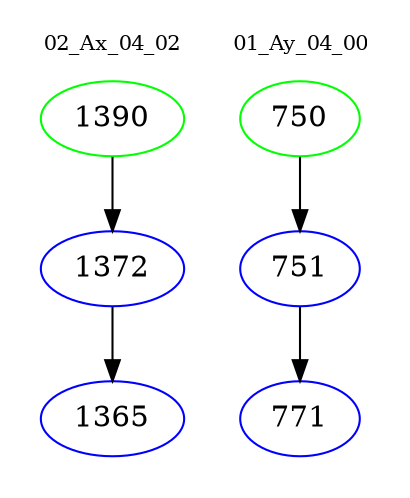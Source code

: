 digraph{
subgraph cluster_0 {
color = white
label = "02_Ax_04_02";
fontsize=10;
T0_1390 [label="1390", color="green"]
T0_1390 -> T0_1372 [color="black"]
T0_1372 [label="1372", color="blue"]
T0_1372 -> T0_1365 [color="black"]
T0_1365 [label="1365", color="blue"]
}
subgraph cluster_1 {
color = white
label = "01_Ay_04_00";
fontsize=10;
T1_750 [label="750", color="green"]
T1_750 -> T1_751 [color="black"]
T1_751 [label="751", color="blue"]
T1_751 -> T1_771 [color="black"]
T1_771 [label="771", color="blue"]
}
}
